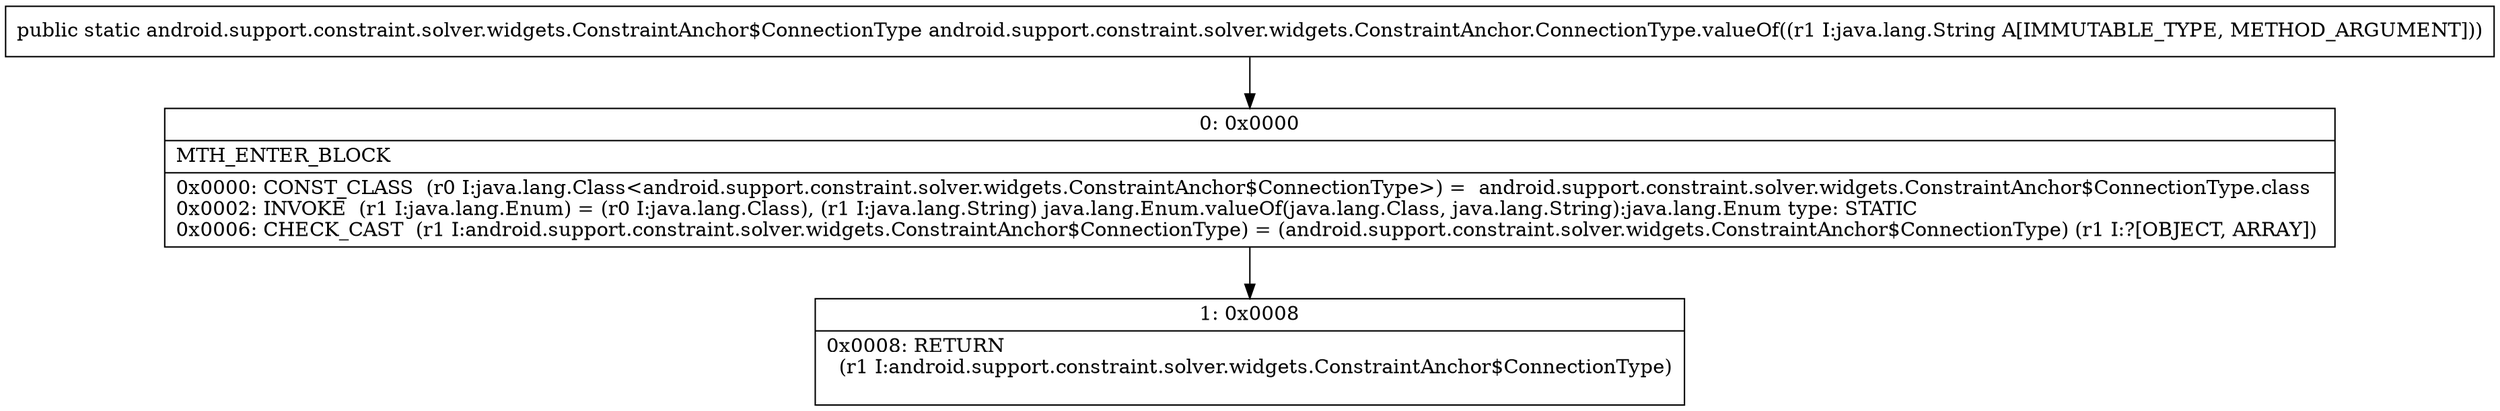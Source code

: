 digraph "CFG forandroid.support.constraint.solver.widgets.ConstraintAnchor.ConnectionType.valueOf(Ljava\/lang\/String;)Landroid\/support\/constraint\/solver\/widgets\/ConstraintAnchor$ConnectionType;" {
Node_0 [shape=record,label="{0\:\ 0x0000|MTH_ENTER_BLOCK\l|0x0000: CONST_CLASS  (r0 I:java.lang.Class\<android.support.constraint.solver.widgets.ConstraintAnchor$ConnectionType\>) =  android.support.constraint.solver.widgets.ConstraintAnchor$ConnectionType.class \l0x0002: INVOKE  (r1 I:java.lang.Enum) = (r0 I:java.lang.Class), (r1 I:java.lang.String) java.lang.Enum.valueOf(java.lang.Class, java.lang.String):java.lang.Enum type: STATIC \l0x0006: CHECK_CAST  (r1 I:android.support.constraint.solver.widgets.ConstraintAnchor$ConnectionType) = (android.support.constraint.solver.widgets.ConstraintAnchor$ConnectionType) (r1 I:?[OBJECT, ARRAY]) \l}"];
Node_1 [shape=record,label="{1\:\ 0x0008|0x0008: RETURN  \l  (r1 I:android.support.constraint.solver.widgets.ConstraintAnchor$ConnectionType)\l \l}"];
MethodNode[shape=record,label="{public static android.support.constraint.solver.widgets.ConstraintAnchor$ConnectionType android.support.constraint.solver.widgets.ConstraintAnchor.ConnectionType.valueOf((r1 I:java.lang.String A[IMMUTABLE_TYPE, METHOD_ARGUMENT])) }"];
MethodNode -> Node_0;
Node_0 -> Node_1;
}

